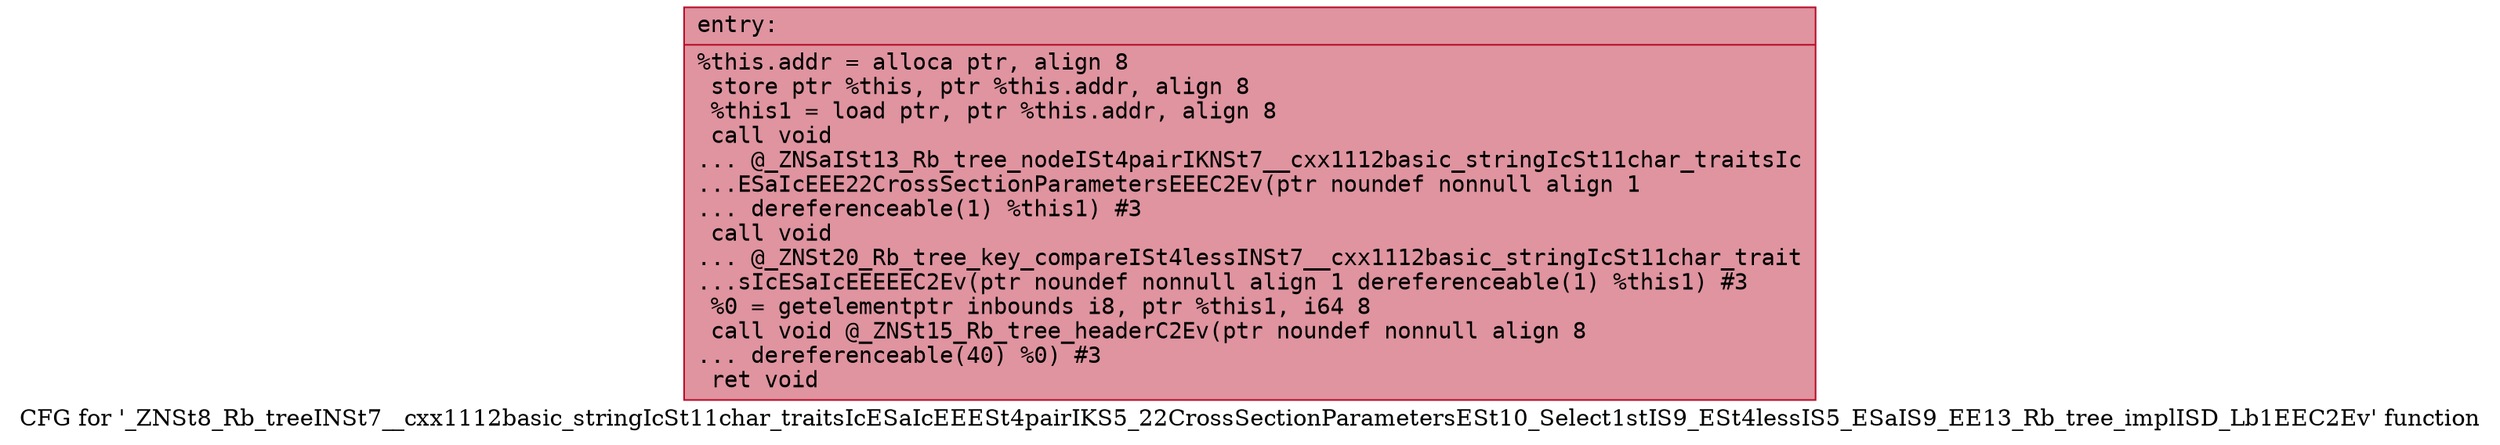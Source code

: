 digraph "CFG for '_ZNSt8_Rb_treeINSt7__cxx1112basic_stringIcSt11char_traitsIcESaIcEEESt4pairIKS5_22CrossSectionParametersESt10_Select1stIS9_ESt4lessIS5_ESaIS9_EE13_Rb_tree_implISD_Lb1EEC2Ev' function" {
	label="CFG for '_ZNSt8_Rb_treeINSt7__cxx1112basic_stringIcSt11char_traitsIcESaIcEEESt4pairIKS5_22CrossSectionParametersESt10_Select1stIS9_ESt4lessIS5_ESaIS9_EE13_Rb_tree_implISD_Lb1EEC2Ev' function";

	Node0x562c4e4b3ca0 [shape=record,color="#b70d28ff", style=filled, fillcolor="#b70d2870" fontname="Courier",label="{entry:\l|  %this.addr = alloca ptr, align 8\l  store ptr %this, ptr %this.addr, align 8\l  %this1 = load ptr, ptr %this.addr, align 8\l  call void\l... @_ZNSaISt13_Rb_tree_nodeISt4pairIKNSt7__cxx1112basic_stringIcSt11char_traitsIc\l...ESaIcEEE22CrossSectionParametersEEEC2Ev(ptr noundef nonnull align 1\l... dereferenceable(1) %this1) #3\l  call void\l... @_ZNSt20_Rb_tree_key_compareISt4lessINSt7__cxx1112basic_stringIcSt11char_trait\l...sIcESaIcEEEEEC2Ev(ptr noundef nonnull align 1 dereferenceable(1) %this1) #3\l  %0 = getelementptr inbounds i8, ptr %this1, i64 8\l  call void @_ZNSt15_Rb_tree_headerC2Ev(ptr noundef nonnull align 8\l... dereferenceable(40) %0) #3\l  ret void\l}"];
}
